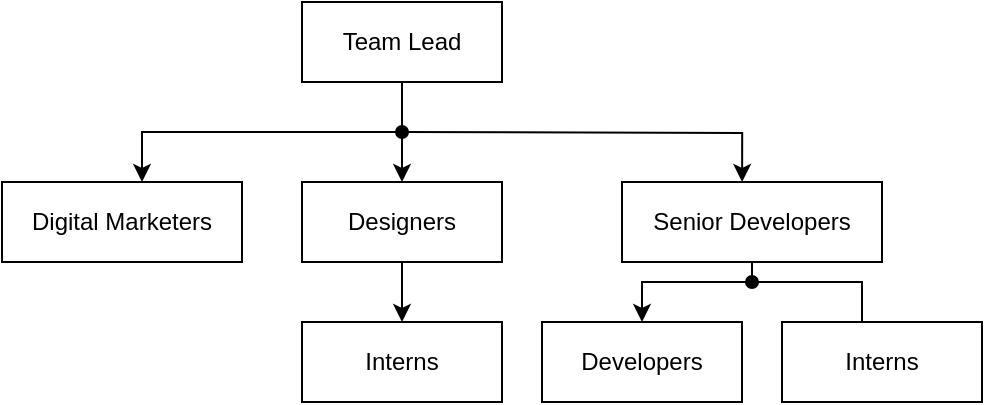 <mxfile version="26.0.4">
  <diagram name="Page-1" id="vxrkmLhqJvwLlHBrYlYX">
    <mxGraphModel dx="1204" dy="754" grid="1" gridSize="10" guides="1" tooltips="1" connect="1" arrows="1" fold="1" page="1" pageScale="1" pageWidth="850" pageHeight="1100" math="0" shadow="0">
      <root>
        <mxCell id="0" />
        <mxCell id="1" parent="0" />
        <mxCell id="___Jztcek_TY18MbVRv2-10" value="" style="edgeStyle=orthogonalEdgeStyle;rounded=0;orthogonalLoop=1;jettySize=auto;html=1;" edge="1" parent="1" source="___Jztcek_TY18MbVRv2-3" target="___Jztcek_TY18MbVRv2-4">
          <mxGeometry relative="1" as="geometry" />
        </mxCell>
        <mxCell id="___Jztcek_TY18MbVRv2-3" value="Team Lead" style="rounded=0;whiteSpace=wrap;html=1;" vertex="1" parent="1">
          <mxGeometry x="280" y="230" width="100" height="40" as="geometry" />
        </mxCell>
        <mxCell id="___Jztcek_TY18MbVRv2-14" value="" style="edgeStyle=orthogonalEdgeStyle;rounded=0;orthogonalLoop=1;jettySize=auto;html=1;" edge="1" parent="1" source="___Jztcek_TY18MbVRv2-4" target="___Jztcek_TY18MbVRv2-5">
          <mxGeometry relative="1" as="geometry" />
        </mxCell>
        <mxCell id="___Jztcek_TY18MbVRv2-4" value="Designers" style="rounded=0;whiteSpace=wrap;html=1;" vertex="1" parent="1">
          <mxGeometry x="280" y="320" width="100" height="40" as="geometry" />
        </mxCell>
        <mxCell id="___Jztcek_TY18MbVRv2-5" value="Interns" style="rounded=0;whiteSpace=wrap;html=1;" vertex="1" parent="1">
          <mxGeometry x="280" y="390" width="100" height="40" as="geometry" />
        </mxCell>
        <mxCell id="___Jztcek_TY18MbVRv2-11" style="edgeStyle=orthogonalEdgeStyle;rounded=0;orthogonalLoop=1;jettySize=auto;html=1;endArrow=oval;endFill=1;startArrow=classic;startFill=1;" edge="1" parent="1" source="___Jztcek_TY18MbVRv2-6">
          <mxGeometry relative="1" as="geometry">
            <mxPoint x="330" y="295" as="targetPoint" />
            <Array as="points">
              <mxPoint x="200" y="295" />
            </Array>
          </mxGeometry>
        </mxCell>
        <mxCell id="___Jztcek_TY18MbVRv2-6" value="Digital Marketers" style="rounded=0;whiteSpace=wrap;html=1;" vertex="1" parent="1">
          <mxGeometry x="130" y="320" width="120" height="40" as="geometry" />
        </mxCell>
        <mxCell id="___Jztcek_TY18MbVRv2-15" value="" style="edgeStyle=orthogonalEdgeStyle;rounded=0;orthogonalLoop=1;jettySize=auto;html=1;" edge="1" parent="1" source="___Jztcek_TY18MbVRv2-7" target="___Jztcek_TY18MbVRv2-8">
          <mxGeometry relative="1" as="geometry">
            <Array as="points">
              <mxPoint x="505" y="370" />
              <mxPoint x="450" y="370" />
            </Array>
          </mxGeometry>
        </mxCell>
        <mxCell id="___Jztcek_TY18MbVRv2-7" value="Senior Developers" style="rounded=0;whiteSpace=wrap;html=1;" vertex="1" parent="1">
          <mxGeometry x="440" y="320" width="130" height="40" as="geometry" />
        </mxCell>
        <mxCell id="___Jztcek_TY18MbVRv2-8" value="Developers" style="rounded=0;whiteSpace=wrap;html=1;" vertex="1" parent="1">
          <mxGeometry x="400" y="390" width="100" height="40" as="geometry" />
        </mxCell>
        <mxCell id="___Jztcek_TY18MbVRv2-9" value="Interns" style="rounded=0;whiteSpace=wrap;html=1;" vertex="1" parent="1">
          <mxGeometry x="520" y="390" width="100" height="40" as="geometry" />
        </mxCell>
        <mxCell id="___Jztcek_TY18MbVRv2-13" value="" style="endArrow=classic;html=1;rounded=0;edgeStyle=orthogonalEdgeStyle;entryX=0.462;entryY=0;entryDx=0;entryDy=0;entryPerimeter=0;endFill=1;" edge="1" parent="1" target="___Jztcek_TY18MbVRv2-7">
          <mxGeometry width="50" height="50" relative="1" as="geometry">
            <mxPoint x="330" y="295" as="sourcePoint" />
            <mxPoint x="440" y="295" as="targetPoint" />
          </mxGeometry>
        </mxCell>
        <mxCell id="___Jztcek_TY18MbVRv2-16" value="" style="endArrow=none;html=1;rounded=0;edgeStyle=elbowEdgeStyle;elbow=vertical;entryX=0.4;entryY=0;entryDx=0;entryDy=0;entryPerimeter=0;startArrow=oval;startFill=1;" edge="1" parent="1" target="___Jztcek_TY18MbVRv2-9">
          <mxGeometry width="50" height="50" relative="1" as="geometry">
            <mxPoint x="505" y="370" as="sourcePoint" />
            <mxPoint x="570" y="370" as="targetPoint" />
            <Array as="points">
              <mxPoint x="530" y="370" />
            </Array>
          </mxGeometry>
        </mxCell>
      </root>
    </mxGraphModel>
  </diagram>
</mxfile>
